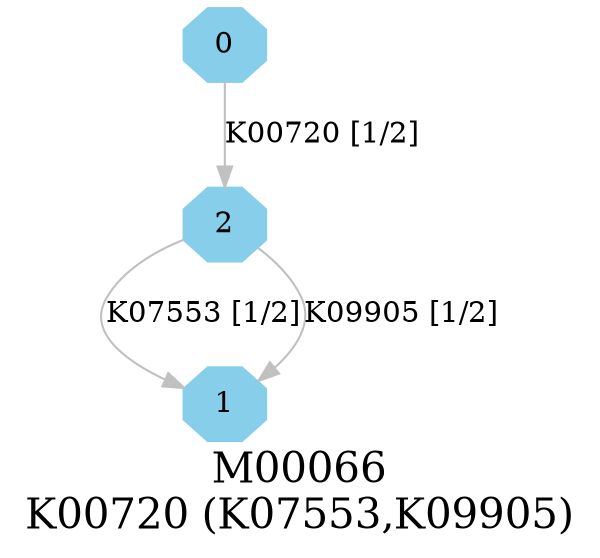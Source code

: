 digraph G {
graph [label="M00066
K00720 (K07553,K09905)",fontsize=20];
node [shape=box,style=filled];
edge [len=3,color=grey];
{node [width=.3,height=.3,shape=octagon,style=filled,color=skyblue] 0 1 2 }
0 -> 2 [label="K00720 [1/2]"];
2 -> 1 [label="K07553 [1/2]"];
2 -> 1 [label="K09905 [1/2]"];
}